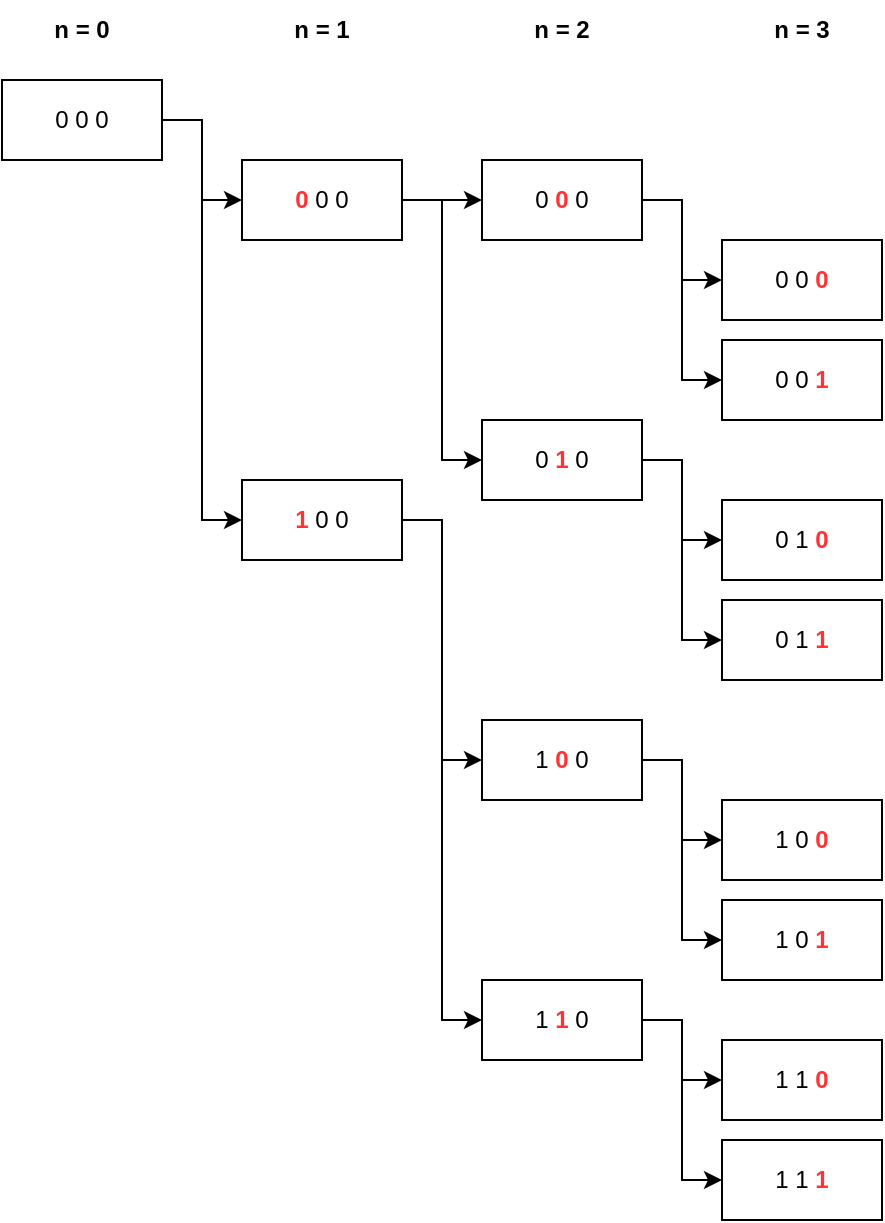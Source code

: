 <mxfile version="14.0.1" type="device"><diagram id="PK8QLx6_t-txrWAjk1Qb" name="Page-1"><mxGraphModel dx="877" dy="825" grid="1" gridSize="10" guides="1" tooltips="1" connect="1" arrows="1" fold="1" page="1" pageScale="1" pageWidth="850" pageHeight="1100" math="0" shadow="0"><root><mxCell id="0"/><mxCell id="1" parent="0"/><mxCell id="KsYxWpXh3X3ibncb1DhK-16" style="edgeStyle=orthogonalEdgeStyle;rounded=0;orthogonalLoop=1;jettySize=auto;html=1;exitX=1;exitY=0.5;exitDx=0;exitDy=0;entryX=0;entryY=0.5;entryDx=0;entryDy=0;" edge="1" parent="1" source="KsYxWpXh3X3ibncb1DhK-2" target="KsYxWpXh3X3ibncb1DhK-9"><mxGeometry relative="1" as="geometry"/></mxCell><mxCell id="KsYxWpXh3X3ibncb1DhK-19" style="edgeStyle=orthogonalEdgeStyle;rounded=0;orthogonalLoop=1;jettySize=auto;html=1;exitX=1;exitY=0.5;exitDx=0;exitDy=0;entryX=0;entryY=0.5;entryDx=0;entryDy=0;" edge="1" parent="1" source="KsYxWpXh3X3ibncb1DhK-2" target="KsYxWpXh3X3ibncb1DhK-8"><mxGeometry relative="1" as="geometry"/></mxCell><mxCell id="KsYxWpXh3X3ibncb1DhK-2" value="0 0 0" style="rounded=0;whiteSpace=wrap;html=1;" vertex="1" parent="1"><mxGeometry x="200" y="80" width="80" height="40" as="geometry"/></mxCell><mxCell id="KsYxWpXh3X3ibncb1DhK-4" value="&lt;b&gt;n = 0&lt;/b&gt;" style="text;html=1;strokeColor=none;fillColor=none;align=center;verticalAlign=middle;whiteSpace=wrap;rounded=0;" vertex="1" parent="1"><mxGeometry x="200" y="40" width="80" height="30" as="geometry"/></mxCell><mxCell id="KsYxWpXh3X3ibncb1DhK-20" style="edgeStyle=orthogonalEdgeStyle;rounded=0;orthogonalLoop=1;jettySize=auto;html=1;exitX=1;exitY=0.5;exitDx=0;exitDy=0;entryX=0;entryY=0.5;entryDx=0;entryDy=0;" edge="1" parent="1" source="KsYxWpXh3X3ibncb1DhK-8" target="KsYxWpXh3X3ibncb1DhK-14"><mxGeometry relative="1" as="geometry"/></mxCell><mxCell id="KsYxWpXh3X3ibncb1DhK-21" style="edgeStyle=orthogonalEdgeStyle;rounded=0;orthogonalLoop=1;jettySize=auto;html=1;exitX=1;exitY=0.5;exitDx=0;exitDy=0;entryX=0;entryY=0.5;entryDx=0;entryDy=0;" edge="1" parent="1" source="KsYxWpXh3X3ibncb1DhK-8" target="KsYxWpXh3X3ibncb1DhK-15"><mxGeometry relative="1" as="geometry"/></mxCell><mxCell id="KsYxWpXh3X3ibncb1DhK-8" value="&lt;b&gt;&lt;font color=&quot;#ff3333&quot;&gt;1&lt;/font&gt;&lt;/b&gt; 0 0" style="rounded=0;whiteSpace=wrap;html=1;" vertex="1" parent="1"><mxGeometry x="320" y="280" width="80" height="40" as="geometry"/></mxCell><mxCell id="KsYxWpXh3X3ibncb1DhK-17" style="edgeStyle=orthogonalEdgeStyle;rounded=0;orthogonalLoop=1;jettySize=auto;html=1;exitX=1;exitY=0.5;exitDx=0;exitDy=0;entryX=0;entryY=0.5;entryDx=0;entryDy=0;" edge="1" parent="1" source="KsYxWpXh3X3ibncb1DhK-9" target="KsYxWpXh3X3ibncb1DhK-12"><mxGeometry relative="1" as="geometry"/></mxCell><mxCell id="KsYxWpXh3X3ibncb1DhK-18" style="edgeStyle=orthogonalEdgeStyle;rounded=0;orthogonalLoop=1;jettySize=auto;html=1;exitX=1;exitY=0.5;exitDx=0;exitDy=0;entryX=0;entryY=0.5;entryDx=0;entryDy=0;" edge="1" parent="1" source="KsYxWpXh3X3ibncb1DhK-9" target="KsYxWpXh3X3ibncb1DhK-11"><mxGeometry relative="1" as="geometry"/></mxCell><mxCell id="KsYxWpXh3X3ibncb1DhK-9" value="&lt;font color=&quot;#ff3333&quot;&gt;&lt;b&gt;0&lt;/b&gt;&lt;/font&gt;&lt;b&gt;&amp;nbsp;&lt;/b&gt;0 0" style="rounded=0;whiteSpace=wrap;html=1;" vertex="1" parent="1"><mxGeometry x="320" y="120" width="80" height="40" as="geometry"/></mxCell><mxCell id="KsYxWpXh3X3ibncb1DhK-10" value="&lt;b&gt;n = 1&lt;/b&gt;" style="text;html=1;strokeColor=none;fillColor=none;align=center;verticalAlign=middle;whiteSpace=wrap;rounded=0;" vertex="1" parent="1"><mxGeometry x="320" y="40" width="80" height="30" as="geometry"/></mxCell><mxCell id="KsYxWpXh3X3ibncb1DhK-35" style="edgeStyle=orthogonalEdgeStyle;rounded=0;orthogonalLoop=1;jettySize=auto;html=1;exitX=1;exitY=0.5;exitDx=0;exitDy=0;entryX=0;entryY=0.5;entryDx=0;entryDy=0;" edge="1" parent="1" source="KsYxWpXh3X3ibncb1DhK-11" target="KsYxWpXh3X3ibncb1DhK-34"><mxGeometry relative="1" as="geometry"/></mxCell><mxCell id="KsYxWpXh3X3ibncb1DhK-36" style="edgeStyle=orthogonalEdgeStyle;rounded=0;orthogonalLoop=1;jettySize=auto;html=1;exitX=1;exitY=0.5;exitDx=0;exitDy=0;entryX=0;entryY=0.5;entryDx=0;entryDy=0;" edge="1" parent="1" source="KsYxWpXh3X3ibncb1DhK-11" target="KsYxWpXh3X3ibncb1DhK-33"><mxGeometry relative="1" as="geometry"/></mxCell><mxCell id="KsYxWpXh3X3ibncb1DhK-11" value="0 &lt;font color=&quot;#ff3333&quot;&gt;&lt;b&gt;1&lt;/b&gt;&lt;/font&gt; 0" style="rounded=0;whiteSpace=wrap;html=1;" vertex="1" parent="1"><mxGeometry x="440" y="250" width="80" height="40" as="geometry"/></mxCell><mxCell id="KsYxWpXh3X3ibncb1DhK-38" style="edgeStyle=orthogonalEdgeStyle;rounded=0;orthogonalLoop=1;jettySize=auto;html=1;exitX=1;exitY=0.5;exitDx=0;exitDy=0;entryX=0;entryY=0.5;entryDx=0;entryDy=0;" edge="1" parent="1" source="KsYxWpXh3X3ibncb1DhK-12" target="KsYxWpXh3X3ibncb1DhK-23"><mxGeometry relative="1" as="geometry"/></mxCell><mxCell id="KsYxWpXh3X3ibncb1DhK-39" style="edgeStyle=orthogonalEdgeStyle;rounded=0;orthogonalLoop=1;jettySize=auto;html=1;exitX=1;exitY=0.5;exitDx=0;exitDy=0;entryX=0;entryY=0.5;entryDx=0;entryDy=0;" edge="1" parent="1" source="KsYxWpXh3X3ibncb1DhK-12" target="KsYxWpXh3X3ibncb1DhK-22"><mxGeometry relative="1" as="geometry"/></mxCell><mxCell id="KsYxWpXh3X3ibncb1DhK-12" value="0&lt;b&gt;&amp;nbsp;&lt;font color=&quot;#ff3333&quot;&gt;0&lt;/font&gt;&lt;/b&gt;&amp;nbsp;0" style="rounded=0;whiteSpace=wrap;html=1;" vertex="1" parent="1"><mxGeometry x="440" y="120" width="80" height="40" as="geometry"/></mxCell><mxCell id="KsYxWpXh3X3ibncb1DhK-13" value="&lt;b&gt;n = 2&lt;/b&gt;" style="text;html=1;strokeColor=none;fillColor=none;align=center;verticalAlign=middle;whiteSpace=wrap;rounded=0;" vertex="1" parent="1"><mxGeometry x="440" y="40" width="80" height="30" as="geometry"/></mxCell><mxCell id="KsYxWpXh3X3ibncb1DhK-29" style="edgeStyle=orthogonalEdgeStyle;rounded=0;orthogonalLoop=1;jettySize=auto;html=1;exitX=1;exitY=0.5;exitDx=0;exitDy=0;entryX=0;entryY=0.5;entryDx=0;entryDy=0;" edge="1" parent="1" source="KsYxWpXh3X3ibncb1DhK-14" target="KsYxWpXh3X3ibncb1DhK-25"><mxGeometry relative="1" as="geometry"/></mxCell><mxCell id="KsYxWpXh3X3ibncb1DhK-30" style="edgeStyle=orthogonalEdgeStyle;rounded=0;orthogonalLoop=1;jettySize=auto;html=1;exitX=1;exitY=0.5;exitDx=0;exitDy=0;entryX=0;entryY=0.5;entryDx=0;entryDy=0;" edge="1" parent="1" source="KsYxWpXh3X3ibncb1DhK-14" target="KsYxWpXh3X3ibncb1DhK-26"><mxGeometry relative="1" as="geometry"/></mxCell><mxCell id="KsYxWpXh3X3ibncb1DhK-14" value="1 &lt;b&gt;&lt;font color=&quot;#ff3333&quot;&gt;0&lt;/font&gt;&lt;/b&gt; 0" style="rounded=0;whiteSpace=wrap;html=1;" vertex="1" parent="1"><mxGeometry x="440" y="400" width="80" height="40" as="geometry"/></mxCell><mxCell id="KsYxWpXh3X3ibncb1DhK-31" style="edgeStyle=orthogonalEdgeStyle;rounded=0;orthogonalLoop=1;jettySize=auto;html=1;exitX=1;exitY=0.5;exitDx=0;exitDy=0;entryX=0;entryY=0.5;entryDx=0;entryDy=0;" edge="1" parent="1" source="KsYxWpXh3X3ibncb1DhK-15" target="KsYxWpXh3X3ibncb1DhK-27"><mxGeometry relative="1" as="geometry"/></mxCell><mxCell id="KsYxWpXh3X3ibncb1DhK-32" style="edgeStyle=orthogonalEdgeStyle;rounded=0;orthogonalLoop=1;jettySize=auto;html=1;exitX=1;exitY=0.5;exitDx=0;exitDy=0;entryX=0;entryY=0.5;entryDx=0;entryDy=0;" edge="1" parent="1" source="KsYxWpXh3X3ibncb1DhK-15" target="KsYxWpXh3X3ibncb1DhK-28"><mxGeometry relative="1" as="geometry"/></mxCell><mxCell id="KsYxWpXh3X3ibncb1DhK-15" value="1 &lt;font color=&quot;#ff3333&quot;&gt;&lt;b&gt;1&lt;/b&gt;&lt;/font&gt; 0" style="rounded=0;whiteSpace=wrap;html=1;" vertex="1" parent="1"><mxGeometry x="440" y="530" width="80" height="40" as="geometry"/></mxCell><mxCell id="KsYxWpXh3X3ibncb1DhK-22" value="0 0 &lt;font color=&quot;#ff3333&quot;&gt;&lt;b&gt;1&lt;/b&gt;&lt;/font&gt;" style="rounded=0;whiteSpace=wrap;html=1;" vertex="1" parent="1"><mxGeometry x="560" y="210" width="80" height="40" as="geometry"/></mxCell><mxCell id="KsYxWpXh3X3ibncb1DhK-23" value="0 0 &lt;b&gt;&lt;font color=&quot;#ff3333&quot;&gt;0&lt;/font&gt;&lt;/b&gt;" style="rounded=0;whiteSpace=wrap;html=1;" vertex="1" parent="1"><mxGeometry x="560" y="160" width="80" height="40" as="geometry"/></mxCell><mxCell id="KsYxWpXh3X3ibncb1DhK-24" value="&lt;b&gt;n = 3&lt;/b&gt;" style="text;html=1;strokeColor=none;fillColor=none;align=center;verticalAlign=middle;whiteSpace=wrap;rounded=0;" vertex="1" parent="1"><mxGeometry x="560" y="40" width="80" height="30" as="geometry"/></mxCell><mxCell id="KsYxWpXh3X3ibncb1DhK-25" value="1 0&amp;nbsp;&lt;b&gt;&lt;font color=&quot;#ff3333&quot;&gt;0&lt;/font&gt;&lt;/b&gt;" style="rounded=0;whiteSpace=wrap;html=1;" vertex="1" parent="1"><mxGeometry x="560" y="440" width="80" height="40" as="geometry"/></mxCell><mxCell id="KsYxWpXh3X3ibncb1DhK-26" value="1 0 &lt;font color=&quot;#ff3333&quot;&gt;&lt;b&gt;1&lt;/b&gt;&lt;/font&gt;" style="rounded=0;whiteSpace=wrap;html=1;" vertex="1" parent="1"><mxGeometry x="560" y="490" width="80" height="40" as="geometry"/></mxCell><mxCell id="KsYxWpXh3X3ibncb1DhK-27" value="1 1&amp;nbsp;&lt;b&gt;&lt;font color=&quot;#ff3333&quot;&gt;0&lt;/font&gt;&lt;/b&gt;" style="rounded=0;whiteSpace=wrap;html=1;" vertex="1" parent="1"><mxGeometry x="560" y="560" width="80" height="40" as="geometry"/></mxCell><mxCell id="KsYxWpXh3X3ibncb1DhK-28" value="1 1 &lt;font color=&quot;#ff3333&quot;&gt;&lt;b&gt;1&lt;/b&gt;&lt;/font&gt;" style="rounded=0;whiteSpace=wrap;html=1;" vertex="1" parent="1"><mxGeometry x="560" y="610" width="80" height="40" as="geometry"/></mxCell><mxCell id="KsYxWpXh3X3ibncb1DhK-33" value="0 1 &lt;font color=&quot;#ff3333&quot;&gt;&lt;b&gt;1&lt;/b&gt;&lt;/font&gt;" style="rounded=0;whiteSpace=wrap;html=1;" vertex="1" parent="1"><mxGeometry x="560" y="340" width="80" height="40" as="geometry"/></mxCell><mxCell id="KsYxWpXh3X3ibncb1DhK-34" value="0 1&amp;nbsp;&lt;b&gt;&lt;font color=&quot;#ff3333&quot;&gt;0&lt;/font&gt;&lt;/b&gt;" style="rounded=0;whiteSpace=wrap;html=1;" vertex="1" parent="1"><mxGeometry x="560" y="290" width="80" height="40" as="geometry"/></mxCell></root></mxGraphModel></diagram></mxfile>